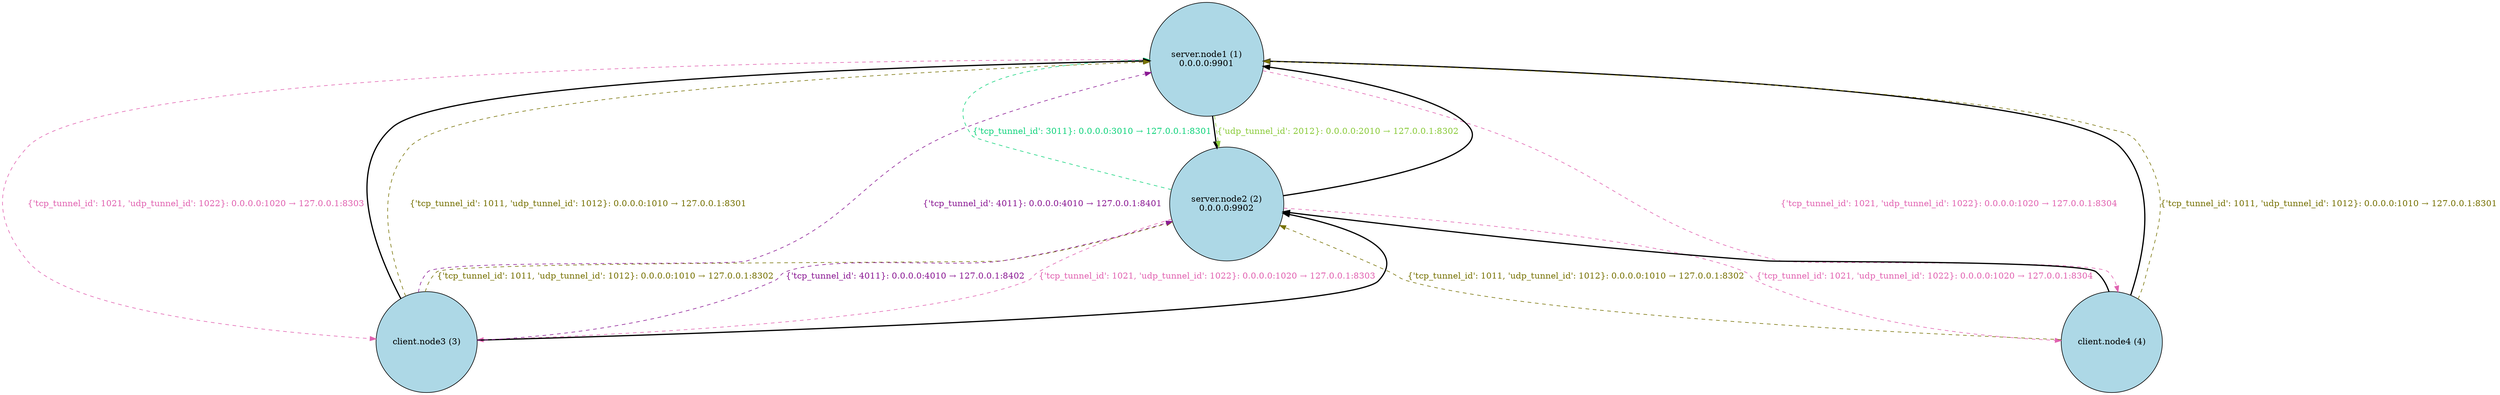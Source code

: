 digraph Network {
	1 [label="server.node1 (1)
0.0.0.0:9901" fillcolor=lightblue shape=circle style=filled]
	2 [label="server.node2 (2)
0.0.0.0:9902" fillcolor=lightblue shape=circle style=filled]
	3 [label="client.node3 (3)" fillcolor=lightblue shape=circle style=filled]
	4 [label="client.node4 (4)" fillcolor=lightblue shape=circle style=filled]
	1 -> 2 [color=black penwidth=2.0]
	2 -> 1 [color=black penwidth=2.0]
	3 -> 1 [color=black penwidth=2.0]
	3 -> 2 [color=black penwidth=2.0]
	4 -> 1 [color=black penwidth=2.0]
	4 -> 2 [color=black penwidth=2.0]
	3 -> 1 [label="{'tcp_tunnel_id': 1011, 'udp_tunnel_id': 1012}: 0.0.0.0:1010 → 127.0.0.1:8301" color="#777204" fontcolor="#777204" style=dashed]
	3 -> 2 [label="{'tcp_tunnel_id': 1011, 'udp_tunnel_id': 1012}: 0.0.0.0:1010 → 127.0.0.1:8302" color="#777204" fontcolor="#777204" style=dashed]
	4 -> 1 [label="{'tcp_tunnel_id': 1011, 'udp_tunnel_id': 1012}: 0.0.0.0:1010 → 127.0.0.1:8301" color="#777204" fontcolor="#777204" style=dashed]
	4 -> 2 [label="{'tcp_tunnel_id': 1011, 'udp_tunnel_id': 1012}: 0.0.0.0:1010 → 127.0.0.1:8302" color="#777204" fontcolor="#777204" style=dashed]
	1 -> 3 [label="{'tcp_tunnel_id': 1021, 'udp_tunnel_id': 1022}: 0.0.0.0:1020 → 127.0.0.1:8303" color="#e163b1" fontcolor="#e163b1" style=dashed]
	1 -> 4 [label="{'tcp_tunnel_id': 1021, 'udp_tunnel_id': 1022}: 0.0.0.0:1020 → 127.0.0.1:8304" color="#e163b1" fontcolor="#e163b1" style=dashed]
	2 -> 3 [label="{'tcp_tunnel_id': 1021, 'udp_tunnel_id': 1022}: 0.0.0.0:1020 → 127.0.0.1:8303" color="#e163b1" fontcolor="#e163b1" style=dashed]
	2 -> 4 [label="{'tcp_tunnel_id': 1021, 'udp_tunnel_id': 1022}: 0.0.0.0:1020 → 127.0.0.1:8304" color="#e163b1" fontcolor="#e163b1" style=dashed]
	1 -> 2 [label="{'udp_tunnel_id': 2012}: 0.0.0.0:2010 → 127.0.0.1:8302" color="#8bcb3b" fontcolor="#8bcb3b" style=dashed]
	2 -> 1 [label="{'tcp_tunnel_id': 3011}: 0.0.0.0:3010 → 127.0.0.1:8301" color="#13d47e" fontcolor="#13d47e" style=dashed]
	3 -> 1 [label="{'tcp_tunnel_id': 4011}: 0.0.0.0:4010 → 127.0.0.1:8401" color="#8b1a94" fontcolor="#8b1a94" style=dashed]
	3 -> 2 [label="{'tcp_tunnel_id': 4011}: 0.0.0.0:4010 → 127.0.0.1:8402" color="#8b1a94" fontcolor="#8b1a94" style=dashed]
}
